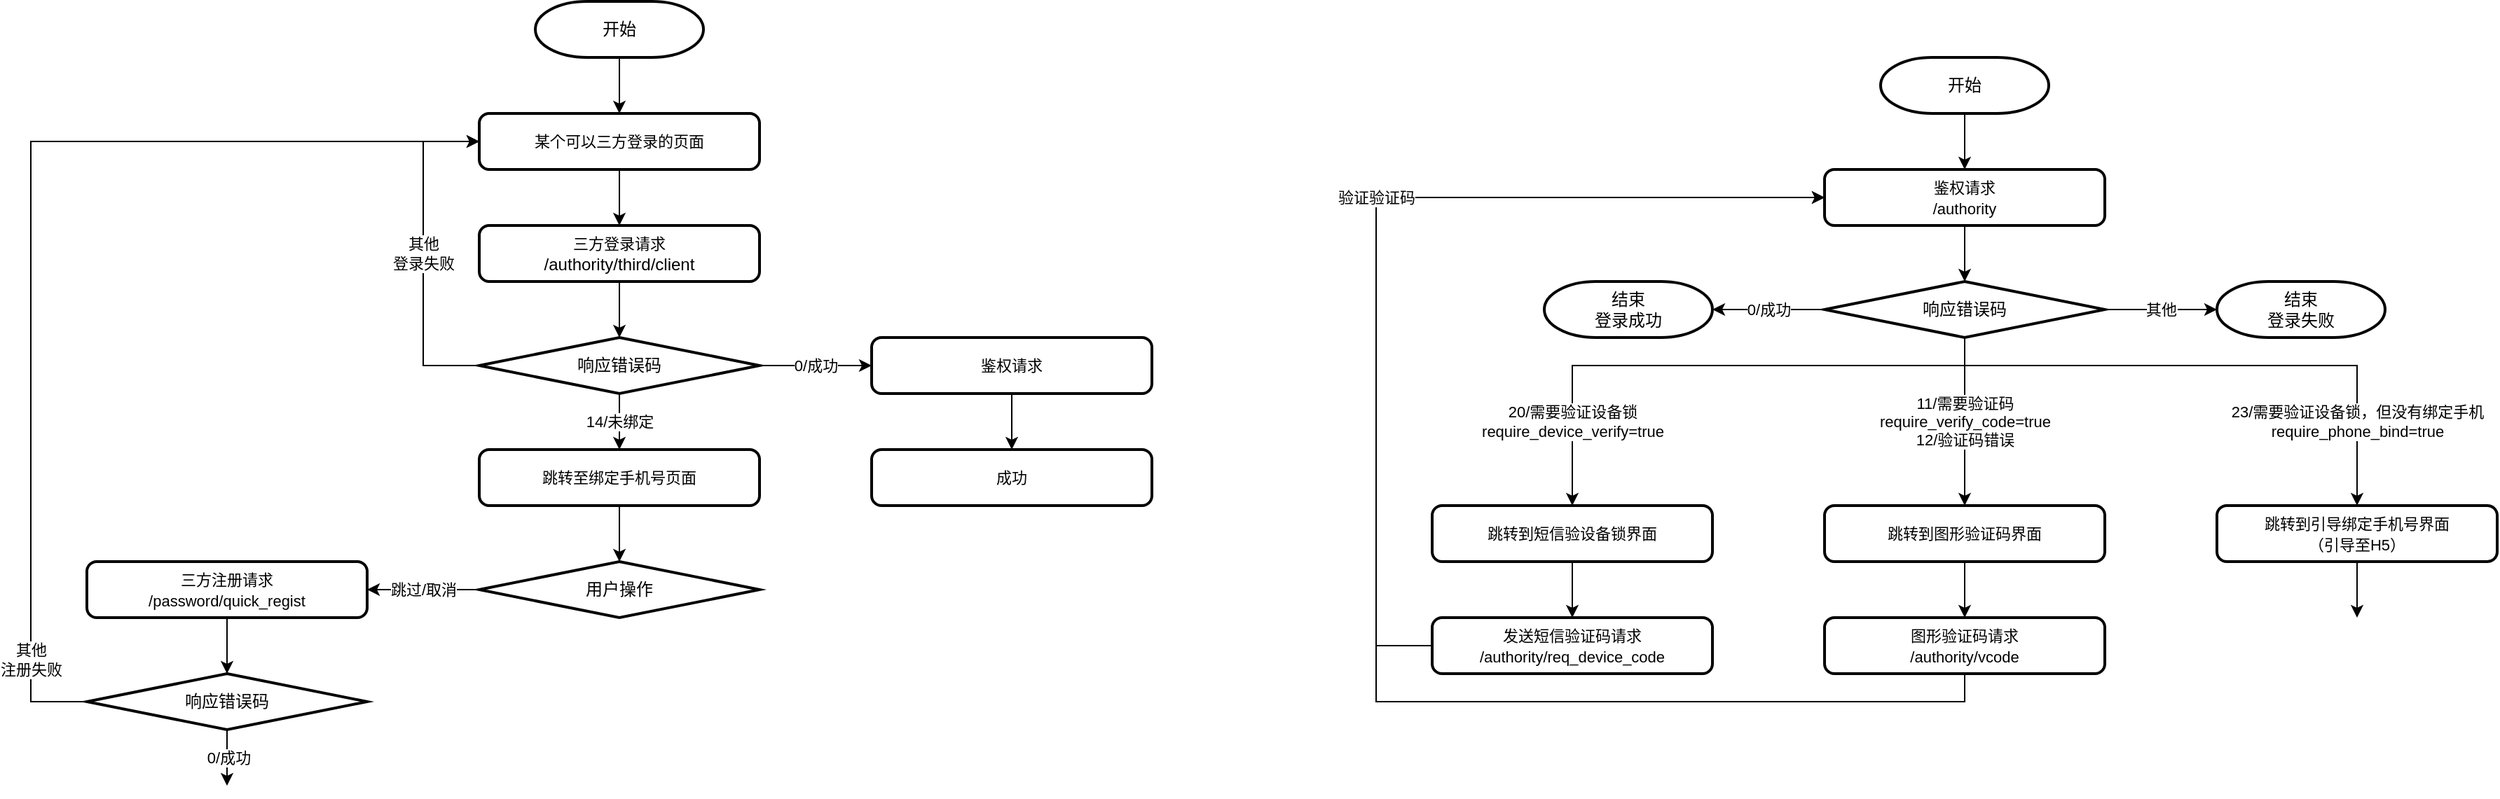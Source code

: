 <mxfile version="13.8.1" type="github">
  <diagram id="qyAZsbo7rijzaxKo-DAg" name="Page-1">
    <mxGraphModel dx="2012" dy="635" grid="1" gridSize="10" guides="1" tooltips="1" connect="1" arrows="1" fold="1" page="1" pageScale="1" pageWidth="827" pageHeight="1169" math="0" shadow="0">
      <root>
        <mxCell id="0" />
        <mxCell id="1" parent="0" />
        <mxCell id="m0clKN737VkSaHM-k7Bm-57" style="edgeStyle=orthogonalEdgeStyle;rounded=0;orthogonalLoop=1;jettySize=auto;html=1;exitX=0.5;exitY=1;exitDx=0;exitDy=0;entryX=0;entryY=0.5;entryDx=0;entryDy=0;" edge="1" parent="1" source="m0clKN737VkSaHM-k7Bm-55" target="m0clKN737VkSaHM-k7Bm-34">
          <mxGeometry relative="1" as="geometry">
            <Array as="points">
              <mxPoint x="1300" y="700" />
              <mxPoint x="880" y="700" />
              <mxPoint x="880" y="340" />
            </Array>
          </mxGeometry>
        </mxCell>
        <mxCell id="m0clKN737VkSaHM-k7Bm-5" style="edgeStyle=orthogonalEdgeStyle;rounded=0;orthogonalLoop=1;jettySize=auto;html=1;exitX=0.5;exitY=1;exitDx=0;exitDy=0;entryX=0.5;entryY=0;entryDx=0;entryDy=0;entryPerimeter=0;" edge="1" parent="1" source="m0clKN737VkSaHM-k7Bm-1" target="m0clKN737VkSaHM-k7Bm-4">
          <mxGeometry relative="1" as="geometry" />
        </mxCell>
        <mxCell id="m0clKN737VkSaHM-k7Bm-1" value="&lt;span style=&quot;font-size: 11px ; background-color: rgb(255 , 255 , 255)&quot;&gt;三方登录请求&lt;/span&gt;&lt;br&gt;/authority/third/client" style="rounded=1;whiteSpace=wrap;html=1;absoluteArcSize=1;arcSize=14;strokeWidth=2;fillColor=none;" vertex="1" parent="1">
          <mxGeometry x="240" y="360" width="200" height="40" as="geometry" />
        </mxCell>
        <mxCell id="m0clKN737VkSaHM-k7Bm-3" value="" style="edgeStyle=orthogonalEdgeStyle;rounded=0;orthogonalLoop=1;jettySize=auto;html=1;" edge="1" parent="1" source="m0clKN737VkSaHM-k7Bm-20" target="m0clKN737VkSaHM-k7Bm-1">
          <mxGeometry relative="1" as="geometry">
            <mxPoint x="340" y="320" as="sourcePoint" />
          </mxGeometry>
        </mxCell>
        <mxCell id="m0clKN737VkSaHM-k7Bm-7" value="0/成功" style="edgeStyle=orthogonalEdgeStyle;rounded=0;orthogonalLoop=1;jettySize=auto;html=1;exitX=1;exitY=0.5;exitDx=0;exitDy=0;exitPerimeter=0;entryX=0;entryY=0.5;entryDx=0;entryDy=0;" edge="1" parent="1" source="m0clKN737VkSaHM-k7Bm-4" target="m0clKN737VkSaHM-k7Bm-6">
          <mxGeometry relative="1" as="geometry" />
        </mxCell>
        <mxCell id="m0clKN737VkSaHM-k7Bm-11" value="14/未绑定" style="edgeStyle=orthogonalEdgeStyle;rounded=0;orthogonalLoop=1;jettySize=auto;html=1;exitX=0.5;exitY=1;exitDx=0;exitDy=0;exitPerimeter=0;entryX=0.5;entryY=0;entryDx=0;entryDy=0;" edge="1" parent="1" source="m0clKN737VkSaHM-k7Bm-4" target="m0clKN737VkSaHM-k7Bm-10">
          <mxGeometry relative="1" as="geometry" />
        </mxCell>
        <mxCell id="m0clKN737VkSaHM-k7Bm-13" value="其他&lt;br&gt;登录失败" style="edgeStyle=orthogonalEdgeStyle;rounded=0;orthogonalLoop=1;jettySize=auto;html=1;exitX=0;exitY=0.5;exitDx=0;exitDy=0;exitPerimeter=0;entryX=0;entryY=0.5;entryDx=0;entryDy=0;" edge="1" parent="1" source="m0clKN737VkSaHM-k7Bm-4" target="m0clKN737VkSaHM-k7Bm-20">
          <mxGeometry relative="1" as="geometry">
            <mxPoint x="160" y="460" as="targetPoint" />
            <Array as="points">
              <mxPoint x="200" y="460" />
              <mxPoint x="200" y="300" />
            </Array>
          </mxGeometry>
        </mxCell>
        <mxCell id="m0clKN737VkSaHM-k7Bm-4" value="响应错误码" style="strokeWidth=2;html=1;shape=mxgraph.flowchart.decision;whiteSpace=wrap;fillColor=none;" vertex="1" parent="1">
          <mxGeometry x="240" y="440" width="200" height="40" as="geometry" />
        </mxCell>
        <mxCell id="m0clKN737VkSaHM-k7Bm-9" style="edgeStyle=orthogonalEdgeStyle;rounded=0;orthogonalLoop=1;jettySize=auto;html=1;exitX=0.5;exitY=1;exitDx=0;exitDy=0;entryX=0.5;entryY=0;entryDx=0;entryDy=0;" edge="1" parent="1" source="m0clKN737VkSaHM-k7Bm-6" target="m0clKN737VkSaHM-k7Bm-8">
          <mxGeometry relative="1" as="geometry" />
        </mxCell>
        <mxCell id="m0clKN737VkSaHM-k7Bm-6" value="&lt;span style=&quot;font-size: 11px ; background-color: rgb(255 , 255 , 255)&quot;&gt;鉴权请求&lt;/span&gt;" style="rounded=1;whiteSpace=wrap;html=1;absoluteArcSize=1;arcSize=14;strokeWidth=2;fillColor=none;" vertex="1" parent="1">
          <mxGeometry x="520" y="440" width="200" height="40" as="geometry" />
        </mxCell>
        <mxCell id="m0clKN737VkSaHM-k7Bm-8" value="&lt;span style=&quot;font-size: 11px ; background-color: rgb(255 , 255 , 255)&quot;&gt;成功&lt;/span&gt;" style="rounded=1;whiteSpace=wrap;html=1;absoluteArcSize=1;arcSize=14;strokeWidth=2;fillColor=none;" vertex="1" parent="1">
          <mxGeometry x="520" y="520" width="200" height="40" as="geometry" />
        </mxCell>
        <mxCell id="m0clKN737VkSaHM-k7Bm-17" style="edgeStyle=orthogonalEdgeStyle;rounded=0;orthogonalLoop=1;jettySize=auto;html=1;exitX=0.5;exitY=1;exitDx=0;exitDy=0;entryX=0.5;entryY=0;entryDx=0;entryDy=0;entryPerimeter=0;" edge="1" parent="1" source="m0clKN737VkSaHM-k7Bm-10" target="m0clKN737VkSaHM-k7Bm-16">
          <mxGeometry relative="1" as="geometry" />
        </mxCell>
        <mxCell id="m0clKN737VkSaHM-k7Bm-10" value="&lt;span style=&quot;font-size: 11px ; background-color: rgb(255 , 255 , 255)&quot;&gt;跳转至绑定手机号页面&lt;/span&gt;" style="rounded=1;whiteSpace=wrap;html=1;absoluteArcSize=1;arcSize=14;strokeWidth=2;fillColor=none;" vertex="1" parent="1">
          <mxGeometry x="240" y="520" width="200" height="40" as="geometry" />
        </mxCell>
        <mxCell id="m0clKN737VkSaHM-k7Bm-19" value="跳过/取消" style="edgeStyle=orthogonalEdgeStyle;rounded=0;orthogonalLoop=1;jettySize=auto;html=1;exitX=0;exitY=0.5;exitDx=0;exitDy=0;exitPerimeter=0;" edge="1" parent="1" source="m0clKN737VkSaHM-k7Bm-16" target="m0clKN737VkSaHM-k7Bm-18">
          <mxGeometry relative="1" as="geometry" />
        </mxCell>
        <mxCell id="m0clKN737VkSaHM-k7Bm-16" value="用户操作" style="strokeWidth=2;html=1;shape=mxgraph.flowchart.decision;whiteSpace=wrap;fillColor=none;" vertex="1" parent="1">
          <mxGeometry x="240" y="600" width="200" height="40" as="geometry" />
        </mxCell>
        <mxCell id="m0clKN737VkSaHM-k7Bm-26" style="edgeStyle=orthogonalEdgeStyle;rounded=0;orthogonalLoop=1;jettySize=auto;html=1;exitX=0.5;exitY=1;exitDx=0;exitDy=0;entryX=0.5;entryY=0;entryDx=0;entryDy=0;entryPerimeter=0;" edge="1" parent="1" source="m0clKN737VkSaHM-k7Bm-18" target="m0clKN737VkSaHM-k7Bm-25">
          <mxGeometry relative="1" as="geometry" />
        </mxCell>
        <mxCell id="m0clKN737VkSaHM-k7Bm-18" value="&lt;span style=&quot;background-color: rgb(255 , 255 , 255)&quot;&gt;&lt;span style=&quot;font-size: 11px&quot;&gt;三方注册请求&lt;/span&gt;&lt;br&gt;&lt;span style=&quot;font-size: 11px&quot;&gt;/password/quick_regist&lt;/span&gt;&lt;br&gt;&lt;/span&gt;" style="rounded=1;whiteSpace=wrap;html=1;absoluteArcSize=1;arcSize=14;strokeWidth=2;fillColor=none;" vertex="1" parent="1">
          <mxGeometry x="-40" y="600" width="200" height="40" as="geometry" />
        </mxCell>
        <mxCell id="m0clKN737VkSaHM-k7Bm-20" value="&lt;span style=&quot;font-size: 11px ; background-color: rgb(255 , 255 , 255)&quot;&gt;某个可以三方登录的页面&lt;/span&gt;" style="rounded=1;whiteSpace=wrap;html=1;absoluteArcSize=1;arcSize=14;strokeWidth=2;fillColor=none;" vertex="1" parent="1">
          <mxGeometry x="240" y="280" width="200" height="40" as="geometry" />
        </mxCell>
        <mxCell id="m0clKN737VkSaHM-k7Bm-22" style="edgeStyle=orthogonalEdgeStyle;rounded=0;orthogonalLoop=1;jettySize=auto;html=1;exitX=0.5;exitY=1;exitDx=0;exitDy=0;exitPerimeter=0;" edge="1" parent="1" source="m0clKN737VkSaHM-k7Bm-21" target="m0clKN737VkSaHM-k7Bm-20">
          <mxGeometry relative="1" as="geometry" />
        </mxCell>
        <mxCell id="m0clKN737VkSaHM-k7Bm-21" value="开始" style="strokeWidth=2;html=1;shape=mxgraph.flowchart.terminator;whiteSpace=wrap;fillColor=none;" vertex="1" parent="1">
          <mxGeometry x="280" y="200" width="120" height="40" as="geometry" />
        </mxCell>
        <mxCell id="m0clKN737VkSaHM-k7Bm-27" value="其他&lt;br&gt;注册失败" style="edgeStyle=orthogonalEdgeStyle;rounded=0;orthogonalLoop=1;jettySize=auto;html=1;exitX=0;exitY=0.5;exitDx=0;exitDy=0;exitPerimeter=0;entryX=0;entryY=0.5;entryDx=0;entryDy=0;" edge="1" parent="1" source="m0clKN737VkSaHM-k7Bm-25" target="m0clKN737VkSaHM-k7Bm-20">
          <mxGeometry x="-0.895" y="-30" relative="1" as="geometry">
            <Array as="points">
              <mxPoint x="-80" y="700" />
              <mxPoint x="-80" y="300" />
            </Array>
            <mxPoint x="-30" y="-30" as="offset" />
          </mxGeometry>
        </mxCell>
        <mxCell id="m0clKN737VkSaHM-k7Bm-29" value="0/成功" style="edgeStyle=orthogonalEdgeStyle;rounded=0;orthogonalLoop=1;jettySize=auto;html=1;exitX=0.5;exitY=1;exitDx=0;exitDy=0;exitPerimeter=0;entryX=0.5;entryY=0;entryDx=0;entryDy=0;" edge="1" parent="1" source="m0clKN737VkSaHM-k7Bm-25">
          <mxGeometry relative="1" as="geometry">
            <mxPoint x="60" y="760" as="targetPoint" />
          </mxGeometry>
        </mxCell>
        <mxCell id="m0clKN737VkSaHM-k7Bm-25" value="响应错误码" style="strokeWidth=2;html=1;shape=mxgraph.flowchart.decision;whiteSpace=wrap;fillColor=none;" vertex="1" parent="1">
          <mxGeometry x="-40" y="680" width="200" height="40" as="geometry" />
        </mxCell>
        <mxCell id="m0clKN737VkSaHM-k7Bm-35" style="edgeStyle=orthogonalEdgeStyle;rounded=0;orthogonalLoop=1;jettySize=auto;html=1;exitX=0.5;exitY=1;exitDx=0;exitDy=0;exitPerimeter=0;entryX=0.5;entryY=0;entryDx=0;entryDy=0;" edge="1" parent="1" source="m0clKN737VkSaHM-k7Bm-33" target="m0clKN737VkSaHM-k7Bm-34">
          <mxGeometry relative="1" as="geometry" />
        </mxCell>
        <mxCell id="m0clKN737VkSaHM-k7Bm-33" value="开始" style="strokeWidth=2;html=1;shape=mxgraph.flowchart.terminator;whiteSpace=wrap;fillColor=none;" vertex="1" parent="1">
          <mxGeometry x="1240" y="240" width="120" height="40" as="geometry" />
        </mxCell>
        <mxCell id="m0clKN737VkSaHM-k7Bm-37" style="edgeStyle=orthogonalEdgeStyle;rounded=0;orthogonalLoop=1;jettySize=auto;html=1;exitX=0.5;exitY=1;exitDx=0;exitDy=0;" edge="1" parent="1" source="m0clKN737VkSaHM-k7Bm-34" target="m0clKN737VkSaHM-k7Bm-36">
          <mxGeometry relative="1" as="geometry" />
        </mxCell>
        <mxCell id="m0clKN737VkSaHM-k7Bm-34" value="&lt;span style=&quot;font-size: 11px ; background-color: rgb(255 , 255 , 255)&quot;&gt;鉴权请求&lt;br&gt;/authority&lt;br&gt;&lt;/span&gt;" style="rounded=1;whiteSpace=wrap;html=1;absoluteArcSize=1;arcSize=14;strokeWidth=2;fillColor=none;" vertex="1" parent="1">
          <mxGeometry x="1200" y="320" width="200" height="40" as="geometry" />
        </mxCell>
        <mxCell id="m0clKN737VkSaHM-k7Bm-42" value="0/成功" style="edgeStyle=orthogonalEdgeStyle;rounded=0;orthogonalLoop=1;jettySize=auto;html=1;exitX=0;exitY=0.5;exitDx=0;exitDy=0;exitPerimeter=0;" edge="1" parent="1" source="m0clKN737VkSaHM-k7Bm-36" target="m0clKN737VkSaHM-k7Bm-44">
          <mxGeometry relative="1" as="geometry">
            <mxPoint x="1120" y="420" as="targetPoint" />
          </mxGeometry>
        </mxCell>
        <mxCell id="m0clKN737VkSaHM-k7Bm-46" value="其他" style="edgeStyle=orthogonalEdgeStyle;rounded=0;orthogonalLoop=1;jettySize=auto;html=1;exitX=1;exitY=0.5;exitDx=0;exitDy=0;exitPerimeter=0;" edge="1" parent="1" source="m0clKN737VkSaHM-k7Bm-36" target="m0clKN737VkSaHM-k7Bm-45">
          <mxGeometry relative="1" as="geometry" />
        </mxCell>
        <mxCell id="m0clKN737VkSaHM-k7Bm-47" value="&lt;span style=&quot;font-size: 11px&quot;&gt;20/需要验证设备锁&lt;br&gt;require_device_verify=true&lt;/span&gt;" style="edgeStyle=orthogonalEdgeStyle;rounded=0;orthogonalLoop=1;jettySize=auto;html=1;exitX=0.5;exitY=1;exitDx=0;exitDy=0;exitPerimeter=0;entryX=0.5;entryY=0;entryDx=0;entryDy=0;" edge="1" parent="1" source="m0clKN737VkSaHM-k7Bm-36" target="m0clKN737VkSaHM-k7Bm-39">
          <mxGeometry x="0.7" relative="1" as="geometry">
            <Array as="points">
              <mxPoint x="1300" y="460" />
              <mxPoint x="1020" y="460" />
            </Array>
            <mxPoint as="offset" />
          </mxGeometry>
        </mxCell>
        <mxCell id="m0clKN737VkSaHM-k7Bm-48" value="11/需要验证码&lt;br&gt;&lt;span style=&quot;font-size: 11px&quot;&gt;require_verify_code=true&lt;br&gt;12/验证码错误&lt;br&gt;&lt;/span&gt;" style="edgeStyle=orthogonalEdgeStyle;rounded=0;orthogonalLoop=1;jettySize=auto;html=1;exitX=0.5;exitY=1;exitDx=0;exitDy=0;exitPerimeter=0;entryX=0.5;entryY=0;entryDx=0;entryDy=0;" edge="1" parent="1" source="m0clKN737VkSaHM-k7Bm-36" target="m0clKN737VkSaHM-k7Bm-38">
          <mxGeometry relative="1" as="geometry">
            <mxPoint as="offset" />
          </mxGeometry>
        </mxCell>
        <mxCell id="m0clKN737VkSaHM-k7Bm-49" value="&lt;span style=&quot;font-size: 11px&quot;&gt;23/&lt;/span&gt;需要验证设备锁，但没有绑定手机&lt;span style=&quot;font-size: 11px&quot;&gt;&lt;br&gt;require_phone_bind=true&lt;/span&gt;" style="edgeStyle=orthogonalEdgeStyle;rounded=0;orthogonalLoop=1;jettySize=auto;html=1;exitX=0.5;exitY=1;exitDx=0;exitDy=0;exitPerimeter=0;" edge="1" parent="1" source="m0clKN737VkSaHM-k7Bm-36" target="m0clKN737VkSaHM-k7Bm-40">
          <mxGeometry x="0.7" relative="1" as="geometry">
            <Array as="points">
              <mxPoint x="1300" y="460" />
              <mxPoint x="1580" y="460" />
            </Array>
            <mxPoint as="offset" />
          </mxGeometry>
        </mxCell>
        <mxCell id="m0clKN737VkSaHM-k7Bm-36" value="响应错误码" style="strokeWidth=2;html=1;shape=mxgraph.flowchart.decision;whiteSpace=wrap;fillColor=none;" vertex="1" parent="1">
          <mxGeometry x="1200" y="400" width="200" height="40" as="geometry" />
        </mxCell>
        <mxCell id="m0clKN737VkSaHM-k7Bm-56" style="edgeStyle=orthogonalEdgeStyle;rounded=0;orthogonalLoop=1;jettySize=auto;html=1;exitX=0.5;exitY=1;exitDx=0;exitDy=0;entryX=0.5;entryY=0;entryDx=0;entryDy=0;" edge="1" parent="1" source="m0clKN737VkSaHM-k7Bm-38" target="m0clKN737VkSaHM-k7Bm-55">
          <mxGeometry relative="1" as="geometry" />
        </mxCell>
        <mxCell id="m0clKN737VkSaHM-k7Bm-38" value="&lt;span style=&quot;font-size: 11px ; background-color: rgb(255 , 255 , 255)&quot;&gt;跳转到图形验证码界面&lt;br&gt;&lt;/span&gt;" style="rounded=1;whiteSpace=wrap;html=1;absoluteArcSize=1;arcSize=14;strokeWidth=2;fillColor=none;" vertex="1" parent="1">
          <mxGeometry x="1200" y="560" width="200" height="40" as="geometry" />
        </mxCell>
        <mxCell id="m0clKN737VkSaHM-k7Bm-53" style="edgeStyle=orthogonalEdgeStyle;rounded=0;orthogonalLoop=1;jettySize=auto;html=1;exitX=0.5;exitY=1;exitDx=0;exitDy=0;" edge="1" parent="1" source="m0clKN737VkSaHM-k7Bm-39" target="m0clKN737VkSaHM-k7Bm-52">
          <mxGeometry relative="1" as="geometry" />
        </mxCell>
        <mxCell id="m0clKN737VkSaHM-k7Bm-39" value="&lt;span style=&quot;font-size: 11px ; background-color: rgb(255 , 255 , 255)&quot;&gt;跳转到短信验设备锁界面&lt;br&gt;&lt;/span&gt;" style="rounded=1;whiteSpace=wrap;html=1;absoluteArcSize=1;arcSize=14;strokeWidth=2;fillColor=none;" vertex="1" parent="1">
          <mxGeometry x="920" y="560" width="200" height="40" as="geometry" />
        </mxCell>
        <mxCell id="m0clKN737VkSaHM-k7Bm-51" style="edgeStyle=orthogonalEdgeStyle;rounded=0;orthogonalLoop=1;jettySize=auto;html=1;exitX=0.5;exitY=1;exitDx=0;exitDy=0;" edge="1" parent="1" source="m0clKN737VkSaHM-k7Bm-40">
          <mxGeometry relative="1" as="geometry">
            <mxPoint x="1580" y="640" as="targetPoint" />
          </mxGeometry>
        </mxCell>
        <mxCell id="m0clKN737VkSaHM-k7Bm-40" value="&lt;span style=&quot;font-size: 11px ; background-color: rgb(255 , 255 , 255)&quot;&gt;跳转到引导绑定手机号界面&lt;br&gt;（引导至H5）&lt;br&gt;&lt;/span&gt;" style="rounded=1;whiteSpace=wrap;html=1;absoluteArcSize=1;arcSize=14;strokeWidth=2;fillColor=none;" vertex="1" parent="1">
          <mxGeometry x="1480" y="560" width="200" height="40" as="geometry" />
        </mxCell>
        <mxCell id="m0clKN737VkSaHM-k7Bm-44" value="结束&lt;br&gt;登录成功" style="strokeWidth=2;html=1;shape=mxgraph.flowchart.terminator;whiteSpace=wrap;fillColor=none;" vertex="1" parent="1">
          <mxGeometry x="1000" y="400" width="120" height="40" as="geometry" />
        </mxCell>
        <mxCell id="m0clKN737VkSaHM-k7Bm-45" value="结束&lt;br&gt;登录失败" style="strokeWidth=2;html=1;shape=mxgraph.flowchart.terminator;whiteSpace=wrap;fillColor=none;" vertex="1" parent="1">
          <mxGeometry x="1480" y="400" width="120" height="40" as="geometry" />
        </mxCell>
        <mxCell id="m0clKN737VkSaHM-k7Bm-52" value="&lt;span style=&quot;background-color: rgb(255 , 255 , 255)&quot;&gt;&lt;span style=&quot;font-size: 11px&quot;&gt;发送短信验证码请求&lt;/span&gt;&lt;br&gt;&lt;span style=&quot;font-size: 11px&quot;&gt;/authority/req_device_code&lt;/span&gt;&lt;br&gt;&lt;/span&gt;" style="rounded=1;whiteSpace=wrap;html=1;absoluteArcSize=1;arcSize=14;strokeWidth=2;fillColor=none;" vertex="1" parent="1">
          <mxGeometry x="920" y="640" width="200" height="40" as="geometry" />
        </mxCell>
        <mxCell id="m0clKN737VkSaHM-k7Bm-55" value="&lt;span style=&quot;background-color: rgb(255 , 255 , 255)&quot;&gt;&lt;span style=&quot;font-size: 11px&quot;&gt;图形验证码请求&lt;/span&gt;&lt;br&gt;&lt;span style=&quot;font-size: 11px&quot;&gt;/authority/vcode&lt;/span&gt;&lt;br&gt;&lt;/span&gt;" style="rounded=1;whiteSpace=wrap;html=1;absoluteArcSize=1;arcSize=14;strokeWidth=2;fillColor=none;" vertex="1" parent="1">
          <mxGeometry x="1200" y="640" width="200" height="40" as="geometry" />
        </mxCell>
        <mxCell id="m0clKN737VkSaHM-k7Bm-54" value="验证验证码" style="edgeStyle=orthogonalEdgeStyle;rounded=0;orthogonalLoop=1;jettySize=auto;html=1;exitX=0;exitY=0.5;exitDx=0;exitDy=0;entryX=0;entryY=0.5;entryDx=0;entryDy=0;" edge="1" parent="1" source="m0clKN737VkSaHM-k7Bm-52" target="m0clKN737VkSaHM-k7Bm-34">
          <mxGeometry x="0.059" relative="1" as="geometry">
            <Array as="points">
              <mxPoint x="880" y="660" />
              <mxPoint x="880" y="340" />
            </Array>
            <mxPoint as="offset" />
          </mxGeometry>
        </mxCell>
      </root>
    </mxGraphModel>
  </diagram>
</mxfile>
